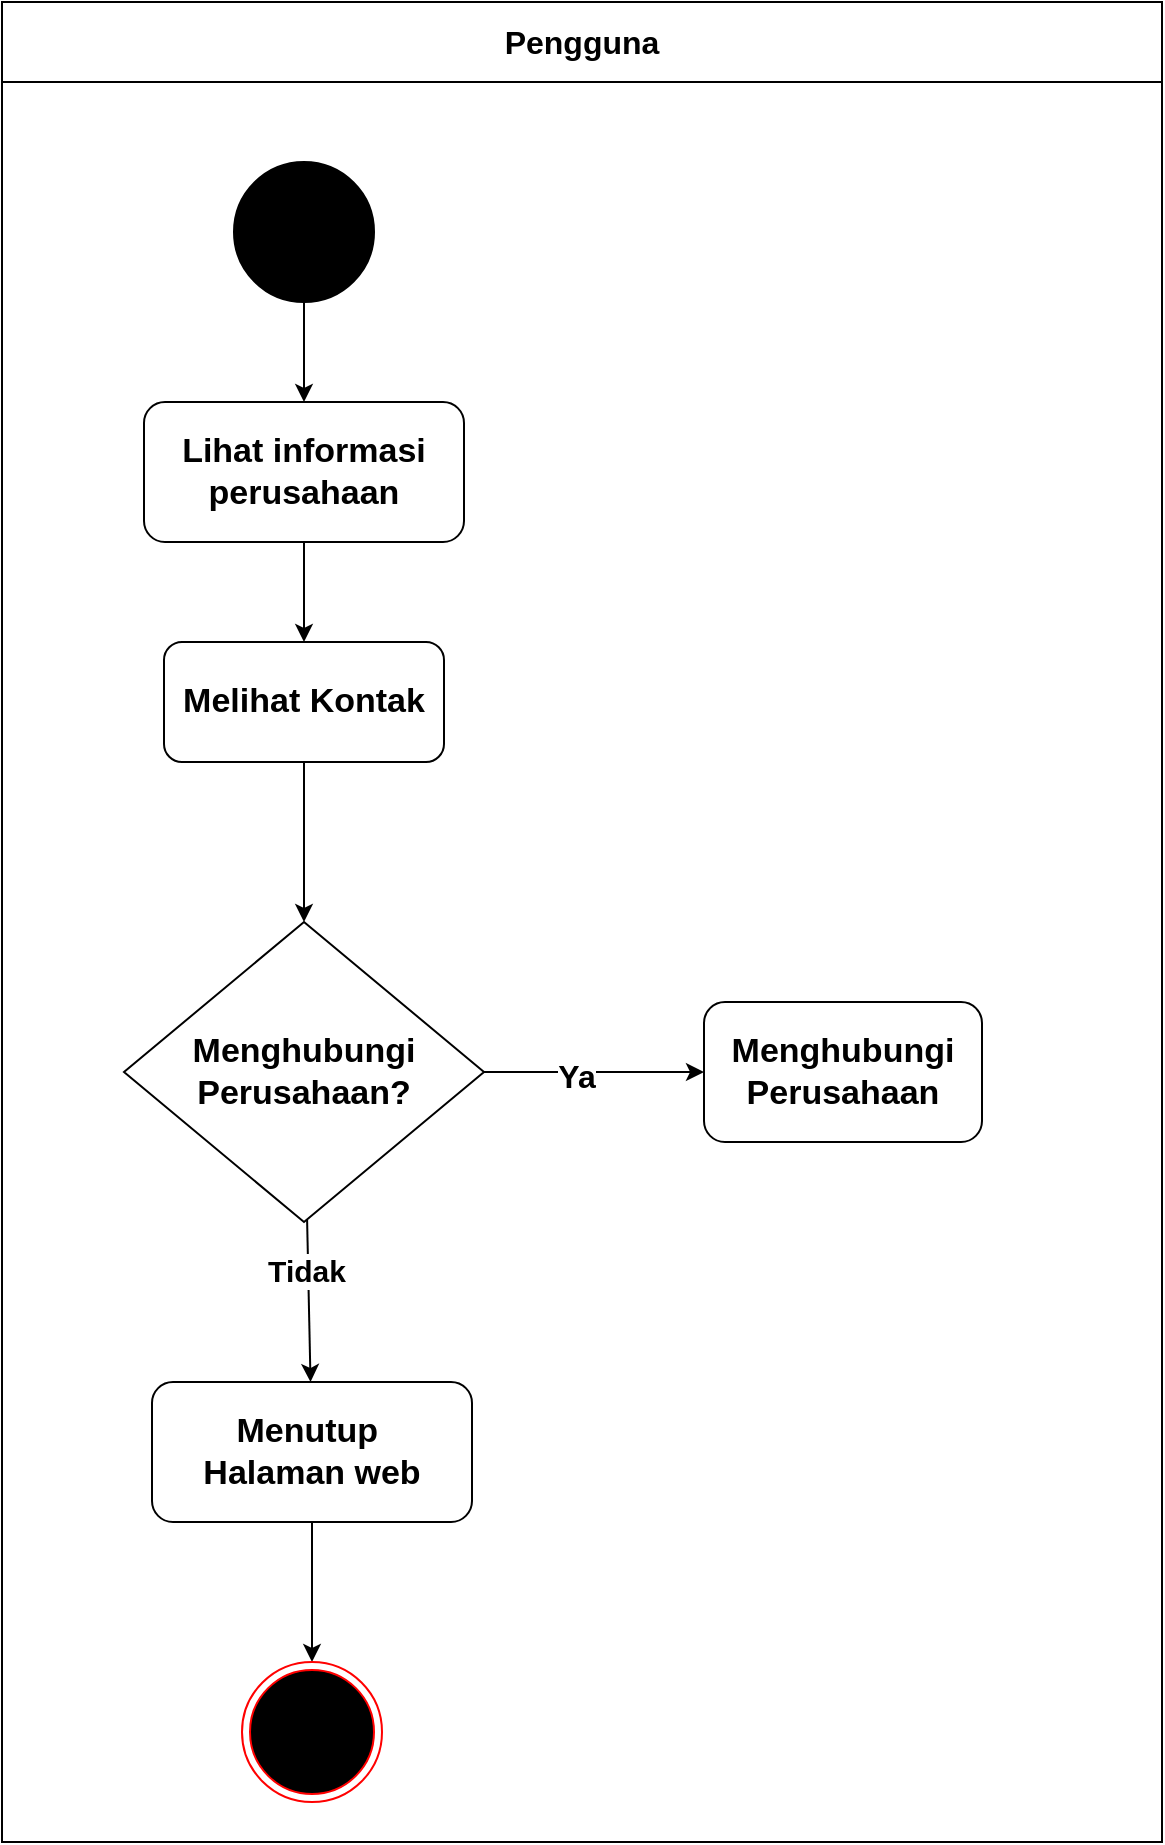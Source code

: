 <mxfile version="24.7.14" pages="2">
  <diagram id="CuAIZyLRneeemm1SBOBl" name="Page-2">
    <mxGraphModel dx="607" dy="333" grid="1" gridSize="10" guides="1" tooltips="1" connect="1" arrows="1" fold="1" page="1" pageScale="1" pageWidth="827" pageHeight="1169" math="0" shadow="0">
      <root>
        <mxCell id="0" />
        <mxCell id="1" parent="0" />
        <mxCell id="NyZ3umk57NXeOD3jUYPz-7" value="&lt;font style=&quot;font-size: 16px;&quot;&gt;Pengguna&lt;/font&gt;" style="swimlane;whiteSpace=wrap;html=1;startSize=40;" parent="1" vertex="1">
          <mxGeometry x="40" y="25" width="580" height="920" as="geometry" />
        </mxCell>
        <mxCell id="NyZ3umk57NXeOD3jUYPz-10" value="" style="edgeStyle=none;rounded=0;orthogonalLoop=1;jettySize=auto;html=1;" parent="NyZ3umk57NXeOD3jUYPz-7" source="NyZ3umk57NXeOD3jUYPz-8" target="NyZ3umk57NXeOD3jUYPz-9" edge="1">
          <mxGeometry relative="1" as="geometry" />
        </mxCell>
        <mxCell id="NyZ3umk57NXeOD3jUYPz-8" value="" style="ellipse;whiteSpace=wrap;html=1;aspect=fixed;fillColor=#000000;" parent="NyZ3umk57NXeOD3jUYPz-7" vertex="1">
          <mxGeometry x="116" y="80" width="70" height="70" as="geometry" />
        </mxCell>
        <mxCell id="z4NX2336E0QhRJ845Y-f-2" value="" style="edgeStyle=none;rounded=0;orthogonalLoop=1;jettySize=auto;html=1;" parent="NyZ3umk57NXeOD3jUYPz-7" source="NyZ3umk57NXeOD3jUYPz-9" target="z4NX2336E0QhRJ845Y-f-1" edge="1">
          <mxGeometry relative="1" as="geometry" />
        </mxCell>
        <mxCell id="NyZ3umk57NXeOD3jUYPz-9" value="&lt;span style=&quot;font-size: 17px;&quot;&gt;&lt;b&gt;Lihat informasi&lt;/b&gt;&lt;/span&gt;&lt;div&gt;&lt;span style=&quot;font-size: 17px;&quot;&gt;&lt;b&gt;perusahaan&lt;/b&gt;&lt;/span&gt;&lt;/div&gt;" style="rounded=1;whiteSpace=wrap;html=1;fillColor=#FFFFFF;" parent="NyZ3umk57NXeOD3jUYPz-7" vertex="1">
          <mxGeometry x="71" y="200" width="160" height="70" as="geometry" />
        </mxCell>
        <mxCell id="z4NX2336E0QhRJ845Y-f-4" value="" style="edgeStyle=none;rounded=0;orthogonalLoop=1;jettySize=auto;html=1;" parent="NyZ3umk57NXeOD3jUYPz-7" source="z4NX2336E0QhRJ845Y-f-1" target="z4NX2336E0QhRJ845Y-f-3" edge="1">
          <mxGeometry relative="1" as="geometry" />
        </mxCell>
        <mxCell id="z4NX2336E0QhRJ845Y-f-1" value="&lt;b&gt;&lt;font style=&quot;font-size: 17px;&quot;&gt;Melihat Kontak&lt;/font&gt;&lt;/b&gt;" style="rounded=1;whiteSpace=wrap;html=1;fillColor=#FFFFFF;" parent="NyZ3umk57NXeOD3jUYPz-7" vertex="1">
          <mxGeometry x="81" y="320" width="140" height="60" as="geometry" />
        </mxCell>
        <mxCell id="TmWe84P3Z_87ejTp1tZ1-8" value="" style="edgeStyle=none;rounded=0;orthogonalLoop=1;jettySize=auto;html=1;" parent="NyZ3umk57NXeOD3jUYPz-7" source="z4NX2336E0QhRJ845Y-f-3" target="TmWe84P3Z_87ejTp1tZ1-7" edge="1">
          <mxGeometry relative="1" as="geometry" />
        </mxCell>
        <mxCell id="TmWe84P3Z_87ejTp1tZ1-9" value="&lt;b&gt;&lt;font style=&quot;font-size: 16px;&quot;&gt;Ya&lt;/font&gt;&lt;/b&gt;" style="edgeLabel;html=1;align=center;verticalAlign=middle;resizable=0;points=[];" parent="TmWe84P3Z_87ejTp1tZ1-8" vertex="1" connectable="0">
          <mxGeometry x="-0.172" y="-2" relative="1" as="geometry">
            <mxPoint as="offset" />
          </mxGeometry>
        </mxCell>
        <mxCell id="TmWe84P3Z_87ejTp1tZ1-11" value="" style="edgeStyle=none;rounded=0;orthogonalLoop=1;jettySize=auto;html=1;" parent="NyZ3umk57NXeOD3jUYPz-7" source="z4NX2336E0QhRJ845Y-f-3" target="TmWe84P3Z_87ejTp1tZ1-4" edge="1">
          <mxGeometry relative="1" as="geometry" />
        </mxCell>
        <mxCell id="TmWe84P3Z_87ejTp1tZ1-12" value="&lt;span style=&quot;font-size: 15px;&quot;&gt;Tidak&lt;/span&gt;" style="edgeLabel;html=1;align=center;verticalAlign=middle;resizable=0;points=[];fontSize=15;fontStyle=1" parent="TmWe84P3Z_87ejTp1tZ1-11" vertex="1" connectable="0">
          <mxGeometry x="-0.385" y="-1" relative="1" as="geometry">
            <mxPoint as="offset" />
          </mxGeometry>
        </mxCell>
        <mxCell id="z4NX2336E0QhRJ845Y-f-3" value="&lt;b style=&quot;font-size: 17px;&quot;&gt;&lt;font style=&quot;font-size: 17px;&quot;&gt;Menghubungi&lt;/font&gt;&lt;/b&gt;&lt;div style=&quot;font-size: 17px;&quot;&gt;&lt;b style=&quot;&quot;&gt;&lt;font style=&quot;font-size: 17px;&quot;&gt;Perusahaan?&lt;/font&gt;&lt;/b&gt;&lt;/div&gt;" style="rhombus;whiteSpace=wrap;html=1;" parent="NyZ3umk57NXeOD3jUYPz-7" vertex="1">
          <mxGeometry x="61" y="460" width="180" height="150" as="geometry" />
        </mxCell>
        <mxCell id="TmWe84P3Z_87ejTp1tZ1-6" value="" style="edgeStyle=none;rounded=0;orthogonalLoop=1;jettySize=auto;html=1;" parent="NyZ3umk57NXeOD3jUYPz-7" source="TmWe84P3Z_87ejTp1tZ1-4" target="TmWe84P3Z_87ejTp1tZ1-5" edge="1">
          <mxGeometry relative="1" as="geometry" />
        </mxCell>
        <mxCell id="TmWe84P3Z_87ejTp1tZ1-4" value="&lt;b style=&quot;font-size: 17px;&quot;&gt;&lt;font style=&quot;font-size: 17px;&quot;&gt;Menutup&amp;nbsp;&lt;/font&gt;&lt;/b&gt;&lt;div style=&quot;font-size: 17px;&quot;&gt;&lt;b style=&quot;&quot;&gt;&lt;font style=&quot;font-size: 17px;&quot;&gt;Halaman web&lt;/font&gt;&lt;/b&gt;&lt;/div&gt;" style="rounded=1;whiteSpace=wrap;html=1;" parent="NyZ3umk57NXeOD3jUYPz-7" vertex="1">
          <mxGeometry x="75" y="690" width="160" height="70" as="geometry" />
        </mxCell>
        <mxCell id="TmWe84P3Z_87ejTp1tZ1-5" value="" style="ellipse;html=1;shape=endState;fillColor=#000000;strokeColor=#ff0000;" parent="NyZ3umk57NXeOD3jUYPz-7" vertex="1">
          <mxGeometry x="120" y="830" width="70" height="70" as="geometry" />
        </mxCell>
        <mxCell id="TmWe84P3Z_87ejTp1tZ1-7" value="&lt;font style=&quot;font-size: 17px;&quot;&gt;&lt;b style=&quot;&quot;&gt;Menghubungi&lt;/b&gt;&lt;/font&gt;&lt;div style=&quot;font-size: 17px;&quot;&gt;&lt;font style=&quot;font-size: 17px;&quot;&gt;&lt;b style=&quot;&quot;&gt;Perusahaan&lt;/b&gt;&lt;/font&gt;&lt;/div&gt;" style="rounded=1;whiteSpace=wrap;html=1;" parent="NyZ3umk57NXeOD3jUYPz-7" vertex="1">
          <mxGeometry x="351" y="500" width="139" height="70" as="geometry" />
        </mxCell>
      </root>
    </mxGraphModel>
  </diagram>
  <diagram name="use case" id="w0CsngXeCLmQ_UkGno5b">
    <mxGraphModel dx="1434" dy="333" grid="1" gridSize="10" guides="1" tooltips="1" connect="1" arrows="1" fold="1" page="1" pageScale="1" pageWidth="827" pageHeight="1169" math="0" shadow="0">
      <root>
        <mxCell id="0" />
        <mxCell id="1" parent="0" />
        <mxCell id="rMh3HQRjl3qGVYBa4oEw-11" value="" style="whiteSpace=wrap;html=1;aspect=fixed;fontSize=20;" parent="1" vertex="1">
          <mxGeometry x="-40" y="280" width="625" height="625" as="geometry" />
        </mxCell>
        <mxCell id="rMh3HQRjl3qGVYBa4oEw-22" value="s" style="edgeStyle=none;rounded=0;orthogonalLoop=1;jettySize=auto;html=1;exitX=1;exitY=0.333;exitDx=0;exitDy=0;exitPerimeter=0;entryX=0;entryY=0.5;entryDx=0;entryDy=0;" parent="1" source="rMh3HQRjl3qGVYBa4oEw-12" target="rMh3HQRjl3qGVYBa4oEw-15" edge="1">
          <mxGeometry relative="1" as="geometry" />
        </mxCell>
        <mxCell id="rMh3HQRjl3qGVYBa4oEw-12" value="Admin" style="shape=umlActor;verticalLabelPosition=bottom;verticalAlign=top;html=1;outlineConnect=0;fontSize=18;" parent="1" vertex="1">
          <mxGeometry x="-160" y="450" width="90" height="170" as="geometry" />
        </mxCell>
        <mxCell id="rMh3HQRjl3qGVYBa4oEw-15" value="&lt;b style=&quot;font-size: 19px;&quot;&gt;mengelola konten&lt;/b&gt;" style="ellipse;whiteSpace=wrap;html=1;fontSize=19;" parent="1" vertex="1">
          <mxGeometry x="120" y="390" width="270" height="80" as="geometry" />
        </mxCell>
        <mxCell id="rMh3HQRjl3qGVYBa4oEw-17" value="Pengguna" style="shape=umlActor;verticalLabelPosition=bottom;verticalAlign=top;html=1;outlineConnect=0;fontSize=18;" parent="1" vertex="1">
          <mxGeometry x="640" y="450" width="90" height="150" as="geometry" />
        </mxCell>
        <mxCell id="rMh3HQRjl3qGVYBa4oEw-19" value="mengakses informasi" style="ellipse;whiteSpace=wrap;html=1;fontSize=20;fontStyle=1" parent="1" vertex="1">
          <mxGeometry x="120" y="620" width="270" height="80" as="geometry" />
        </mxCell>
        <mxCell id="rMh3HQRjl3qGVYBa4oEw-24" style="edgeStyle=none;rounded=0;orthogonalLoop=1;jettySize=auto;html=1;exitX=0;exitY=0.333;exitDx=0;exitDy=0;exitPerimeter=0;entryX=0.672;entryY=0.608;entryDx=0;entryDy=0;entryPerimeter=0;" parent="1" source="rMh3HQRjl3qGVYBa4oEw-17" target="rMh3HQRjl3qGVYBa4oEw-11" edge="1">
          <mxGeometry relative="1" as="geometry" />
        </mxCell>
        <mxCell id="rMh3HQRjl3qGVYBa4oEw-26" value="&lt;span style=&quot;font-size: 16px;&quot;&gt;&amp;lt;System&amp;gt;&lt;/span&gt;&lt;div&gt;&lt;span style=&quot;font-size: 17px;&quot;&gt;Company profile&lt;/span&gt;&lt;/div&gt;" style="text;html=1;align=center;verticalAlign=middle;whiteSpace=wrap;rounded=0;" parent="1" vertex="1">
          <mxGeometry x="-30" y="310" width="170" height="60" as="geometry" />
        </mxCell>
      </root>
    </mxGraphModel>
  </diagram>
</mxfile>

